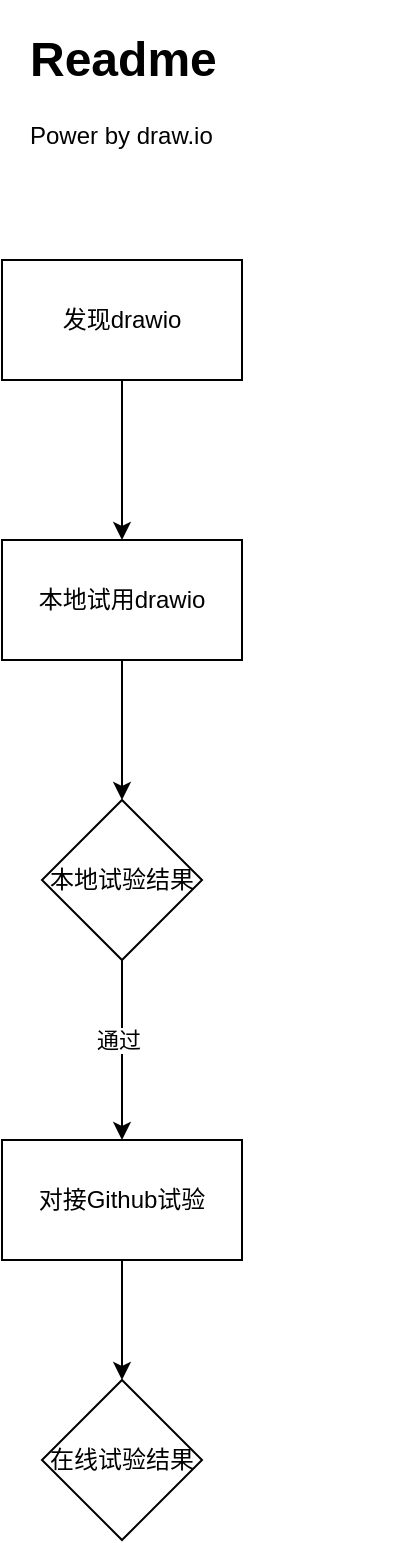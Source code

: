 <mxfile version="20.7.4" type="github">
  <diagram id="_hGLLhn_ufjdVcU3fIfJ" name="第 1 页">
    <mxGraphModel dx="954" dy="1086" grid="1" gridSize="10" guides="1" tooltips="1" connect="1" arrows="1" fold="1" page="1" pageScale="1" pageWidth="827" pageHeight="1169" math="0" shadow="0">
      <root>
        <mxCell id="0" />
        <mxCell id="1" parent="0" />
        <mxCell id="19_Uv0eexYUZfx2igeNT-2" value="&lt;h1&gt;Readme&lt;/h1&gt;&lt;p&gt;Power by draw.io&lt;/p&gt;" style="text;html=1;strokeColor=none;fillColor=none;spacing=5;spacingTop=-20;whiteSpace=wrap;overflow=hidden;rounded=0;" vertex="1" parent="1">
          <mxGeometry x="319" y="40" width="190" height="120" as="geometry" />
        </mxCell>
        <mxCell id="19_Uv0eexYUZfx2igeNT-5" value="" style="edgeStyle=orthogonalEdgeStyle;rounded=0;orthogonalLoop=1;jettySize=auto;html=1;" edge="1" parent="1" source="19_Uv0eexYUZfx2igeNT-3" target="19_Uv0eexYUZfx2igeNT-4">
          <mxGeometry relative="1" as="geometry" />
        </mxCell>
        <mxCell id="19_Uv0eexYUZfx2igeNT-3" value="发现drawio" style="rounded=0;whiteSpace=wrap;html=1;" vertex="1" parent="1">
          <mxGeometry x="310" y="160" width="120" height="60" as="geometry" />
        </mxCell>
        <mxCell id="19_Uv0eexYUZfx2igeNT-7" value="" style="edgeStyle=orthogonalEdgeStyle;rounded=0;orthogonalLoop=1;jettySize=auto;html=1;" edge="1" parent="1" source="19_Uv0eexYUZfx2igeNT-4" target="19_Uv0eexYUZfx2igeNT-6">
          <mxGeometry relative="1" as="geometry" />
        </mxCell>
        <mxCell id="19_Uv0eexYUZfx2igeNT-4" value="本地试用drawio" style="whiteSpace=wrap;html=1;rounded=0;" vertex="1" parent="1">
          <mxGeometry x="310" y="300" width="120" height="60" as="geometry" />
        </mxCell>
        <mxCell id="19_Uv0eexYUZfx2igeNT-9" value="" style="edgeStyle=orthogonalEdgeStyle;rounded=0;orthogonalLoop=1;jettySize=auto;html=1;" edge="1" parent="1" source="19_Uv0eexYUZfx2igeNT-6" target="19_Uv0eexYUZfx2igeNT-8">
          <mxGeometry relative="1" as="geometry" />
        </mxCell>
        <mxCell id="19_Uv0eexYUZfx2igeNT-10" value="通过" style="edgeLabel;html=1;align=center;verticalAlign=middle;resizable=0;points=[];" vertex="1" connectable="0" parent="19_Uv0eexYUZfx2igeNT-9">
          <mxGeometry x="-0.111" y="-2" relative="1" as="geometry">
            <mxPoint as="offset" />
          </mxGeometry>
        </mxCell>
        <mxCell id="19_Uv0eexYUZfx2igeNT-6" value="本地试验结果" style="rhombus;whiteSpace=wrap;html=1;rounded=0;" vertex="1" parent="1">
          <mxGeometry x="330" y="430" width="80" height="80" as="geometry" />
        </mxCell>
        <mxCell id="19_Uv0eexYUZfx2igeNT-12" value="" style="edgeStyle=orthogonalEdgeStyle;rounded=0;orthogonalLoop=1;jettySize=auto;html=1;" edge="1" parent="1" source="19_Uv0eexYUZfx2igeNT-8" target="19_Uv0eexYUZfx2igeNT-11">
          <mxGeometry relative="1" as="geometry" />
        </mxCell>
        <mxCell id="19_Uv0eexYUZfx2igeNT-8" value="对接Github试验" style="whiteSpace=wrap;html=1;rounded=0;" vertex="1" parent="1">
          <mxGeometry x="310" y="600" width="120" height="60" as="geometry" />
        </mxCell>
        <mxCell id="19_Uv0eexYUZfx2igeNT-11" value="在线试验结果" style="rhombus;whiteSpace=wrap;html=1;rounded=0;" vertex="1" parent="1">
          <mxGeometry x="330" y="720" width="80" height="80" as="geometry" />
        </mxCell>
      </root>
    </mxGraphModel>
  </diagram>
</mxfile>
